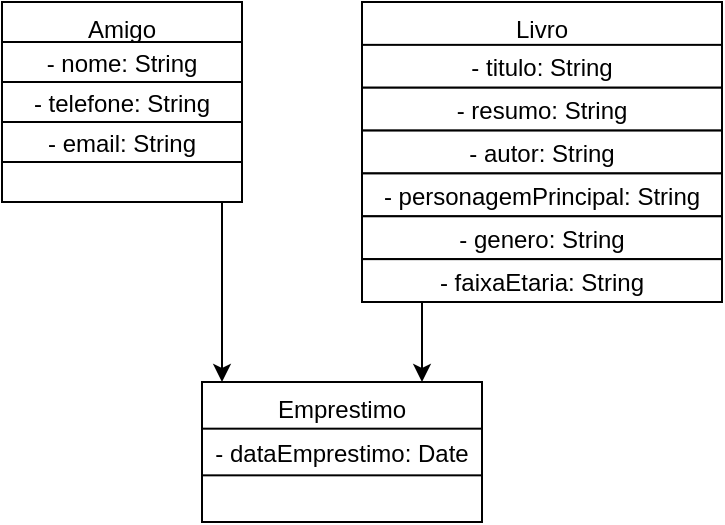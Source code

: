 <mxfile version="25.0.1">
  <diagram name="Página-1" id="bAw9fzppdBrY8vLapZxk">
    <mxGraphModel dx="1348" dy="759" grid="1" gridSize="10" guides="1" tooltips="1" connect="1" arrows="1" fold="1" page="1" pageScale="1" pageWidth="827" pageHeight="1169" math="0" shadow="0">
      <root>
        <mxCell id="0" />
        <mxCell id="1" parent="0" />
        <mxCell id="b7-VyF0SgWxOTYahhtlN-1" value="Amigo" style="shape=rectangle;whiteSpace=wrap;verticalAlign=top;" vertex="1" parent="1">
          <mxGeometry x="180" y="150" width="120" height="100" as="geometry" />
        </mxCell>
        <mxCell id="b7-VyF0SgWxOTYahhtlN-2" value="- nome: String" vertex="1" parent="b7-VyF0SgWxOTYahhtlN-1">
          <mxGeometry y="20" width="120" height="20" as="geometry" />
        </mxCell>
        <mxCell id="b7-VyF0SgWxOTYahhtlN-3" value="- telefone: String" vertex="1" parent="b7-VyF0SgWxOTYahhtlN-1">
          <mxGeometry y="40" width="120" height="20" as="geometry" />
        </mxCell>
        <mxCell id="b7-VyF0SgWxOTYahhtlN-4" value="- email: String" vertex="1" parent="b7-VyF0SgWxOTYahhtlN-1">
          <mxGeometry y="60" width="120" height="20" as="geometry" />
        </mxCell>
        <mxCell id="b7-VyF0SgWxOTYahhtlN-5" value="Livro" style="shape=rectangle;whiteSpace=wrap;verticalAlign=top;" vertex="1" parent="1">
          <mxGeometry x="360" y="150" width="180" height="150" as="geometry" />
        </mxCell>
        <mxCell id="b7-VyF0SgWxOTYahhtlN-6" value="- titulo: String" vertex="1" parent="b7-VyF0SgWxOTYahhtlN-5">
          <mxGeometry y="21.429" width="180" height="21.429" as="geometry" />
        </mxCell>
        <mxCell id="b7-VyF0SgWxOTYahhtlN-7" value="- resumo: String" vertex="1" parent="b7-VyF0SgWxOTYahhtlN-5">
          <mxGeometry y="42.857" width="180" height="21.429" as="geometry" />
        </mxCell>
        <mxCell id="b7-VyF0SgWxOTYahhtlN-8" value="- autor: String" vertex="1" parent="b7-VyF0SgWxOTYahhtlN-5">
          <mxGeometry y="64.286" width="180" height="21.429" as="geometry" />
        </mxCell>
        <mxCell id="b7-VyF0SgWxOTYahhtlN-9" value="- personagemPrincipal: String" vertex="1" parent="b7-VyF0SgWxOTYahhtlN-5">
          <mxGeometry y="85.714" width="180" height="21.429" as="geometry" />
        </mxCell>
        <mxCell id="b7-VyF0SgWxOTYahhtlN-10" value="- genero: String" vertex="1" parent="b7-VyF0SgWxOTYahhtlN-5">
          <mxGeometry y="107.143" width="180" height="21.429" as="geometry" />
        </mxCell>
        <mxCell id="b7-VyF0SgWxOTYahhtlN-11" value="- faixaEtaria: String" vertex="1" parent="b7-VyF0SgWxOTYahhtlN-5">
          <mxGeometry y="128.571" width="180" height="21.429" as="geometry" />
        </mxCell>
        <mxCell id="b7-VyF0SgWxOTYahhtlN-12" value="Emprestimo" style="shape=rectangle;whiteSpace=wrap;verticalAlign=top;" vertex="1" parent="1">
          <mxGeometry x="280" y="340" width="140" height="70" as="geometry" />
        </mxCell>
        <mxCell id="b7-VyF0SgWxOTYahhtlN-13" value="- dataEmprestimo: Date" vertex="1" parent="b7-VyF0SgWxOTYahhtlN-12">
          <mxGeometry y="23.333" width="140" height="23.333" as="geometry" />
        </mxCell>
        <mxCell id="b7-VyF0SgWxOTYahhtlN-14" style="edgeStyle=elbowEdgeStyle;" edge="1" parent="1" source="b7-VyF0SgWxOTYahhtlN-1" target="b7-VyF0SgWxOTYahhtlN-12">
          <mxGeometry relative="1" as="geometry" />
        </mxCell>
        <mxCell id="b7-VyF0SgWxOTYahhtlN-15" style="edgeStyle=elbowEdgeStyle;" edge="1" parent="1" source="b7-VyF0SgWxOTYahhtlN-5" target="b7-VyF0SgWxOTYahhtlN-12">
          <mxGeometry relative="1" as="geometry" />
        </mxCell>
      </root>
    </mxGraphModel>
  </diagram>
</mxfile>
